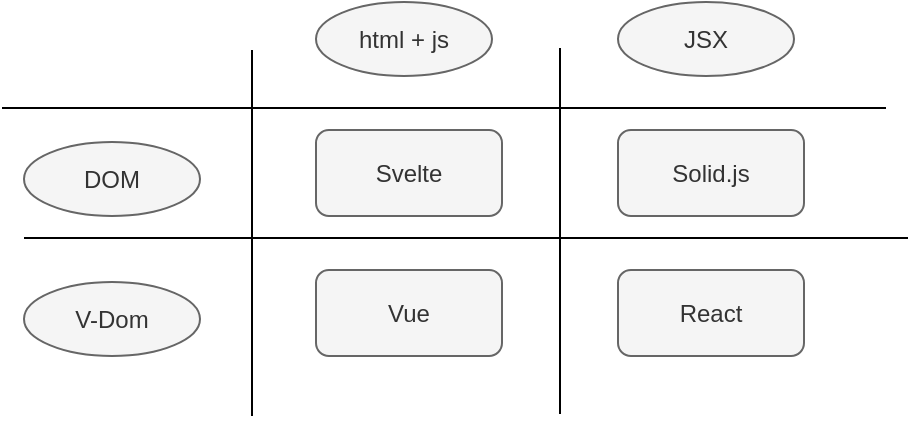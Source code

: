 <mxfile>
    <diagram id="qJDENY3qYduM3HNoyFHc" name="Page-1">
        <mxGraphModel dx="1098" dy="729" grid="0" gridSize="10" guides="1" tooltips="1" connect="1" arrows="1" fold="1" page="1" pageScale="1" pageWidth="1169" pageHeight="827" background="#FFFFFF" math="0" shadow="0">
            <root>
                <mxCell id="0"/>
                <mxCell id="1" parent="0"/>
                <mxCell id="2" value="Svelte" style="rounded=1;whiteSpace=wrap;html=1;fillColor=#f5f5f5;fontColor=#333333;strokeColor=#666666;" vertex="1" parent="1">
                    <mxGeometry x="196" y="133" width="93" height="43" as="geometry"/>
                </mxCell>
                <mxCell id="3" value="Solid.js" style="rounded=1;whiteSpace=wrap;html=1;fillColor=#f5f5f5;fontColor=#333333;strokeColor=#666666;" vertex="1" parent="1">
                    <mxGeometry x="347" y="133" width="93" height="43" as="geometry"/>
                </mxCell>
                <mxCell id="4" value="Vue" style="rounded=1;whiteSpace=wrap;html=1;fillColor=#f5f5f5;fontColor=#333333;strokeColor=#666666;" vertex="1" parent="1">
                    <mxGeometry x="196" y="203" width="93" height="43" as="geometry"/>
                </mxCell>
                <mxCell id="5" value="React" style="rounded=1;whiteSpace=wrap;html=1;fillColor=#f5f5f5;fontColor=#333333;strokeColor=#666666;" vertex="1" parent="1">
                    <mxGeometry x="347" y="203" width="93" height="43" as="geometry"/>
                </mxCell>
                <mxCell id="7" value="V-Dom" style="ellipse;whiteSpace=wrap;html=1;fillColor=#f5f5f5;fontColor=#333333;strokeColor=#666666;" vertex="1" parent="1">
                    <mxGeometry x="50" y="209" width="88" height="37" as="geometry"/>
                </mxCell>
                <mxCell id="8" value="DOM" style="ellipse;whiteSpace=wrap;html=1;fillColor=#f5f5f5;fontColor=#333333;strokeColor=#666666;" vertex="1" parent="1">
                    <mxGeometry x="50" y="139" width="88" height="37" as="geometry"/>
                </mxCell>
                <mxCell id="9" value="" style="endArrow=none;html=1;strokeColor=#000000;" edge="1" parent="1">
                    <mxGeometry width="50" height="50" relative="1" as="geometry">
                        <mxPoint x="50" y="187" as="sourcePoint"/>
                        <mxPoint x="492" y="187" as="targetPoint"/>
                    </mxGeometry>
                </mxCell>
                <mxCell id="10" value="" style="endArrow=none;html=1;strokeColor=#000000;" edge="1" parent="1">
                    <mxGeometry width="50" height="50" relative="1" as="geometry">
                        <mxPoint x="164" y="93" as="sourcePoint"/>
                        <mxPoint x="164" y="276" as="targetPoint"/>
                    </mxGeometry>
                </mxCell>
                <mxCell id="12" value="" style="endArrow=none;html=1;strokeColor=#000000;" edge="1" parent="1">
                    <mxGeometry width="50" height="50" relative="1" as="geometry">
                        <mxPoint x="318" y="92" as="sourcePoint"/>
                        <mxPoint x="318" y="275" as="targetPoint"/>
                    </mxGeometry>
                </mxCell>
                <mxCell id="14" value="" style="endArrow=none;html=1;strokeColor=#000000;" edge="1" parent="1">
                    <mxGeometry width="50" height="50" relative="1" as="geometry">
                        <mxPoint x="39" y="122" as="sourcePoint"/>
                        <mxPoint x="481" y="122" as="targetPoint"/>
                    </mxGeometry>
                </mxCell>
                <mxCell id="15" value="JSX" style="ellipse;whiteSpace=wrap;html=1;fillColor=#f5f5f5;fontColor=#333333;strokeColor=#666666;" vertex="1" parent="1">
                    <mxGeometry x="347" y="69" width="88" height="37" as="geometry"/>
                </mxCell>
                <mxCell id="17" value="html + js" style="ellipse;whiteSpace=wrap;html=1;fillColor=#f5f5f5;fontColor=#333333;strokeColor=#666666;" vertex="1" parent="1">
                    <mxGeometry x="196" y="69" width="88" height="37" as="geometry"/>
                </mxCell>
            </root>
        </mxGraphModel>
    </diagram>
</mxfile>